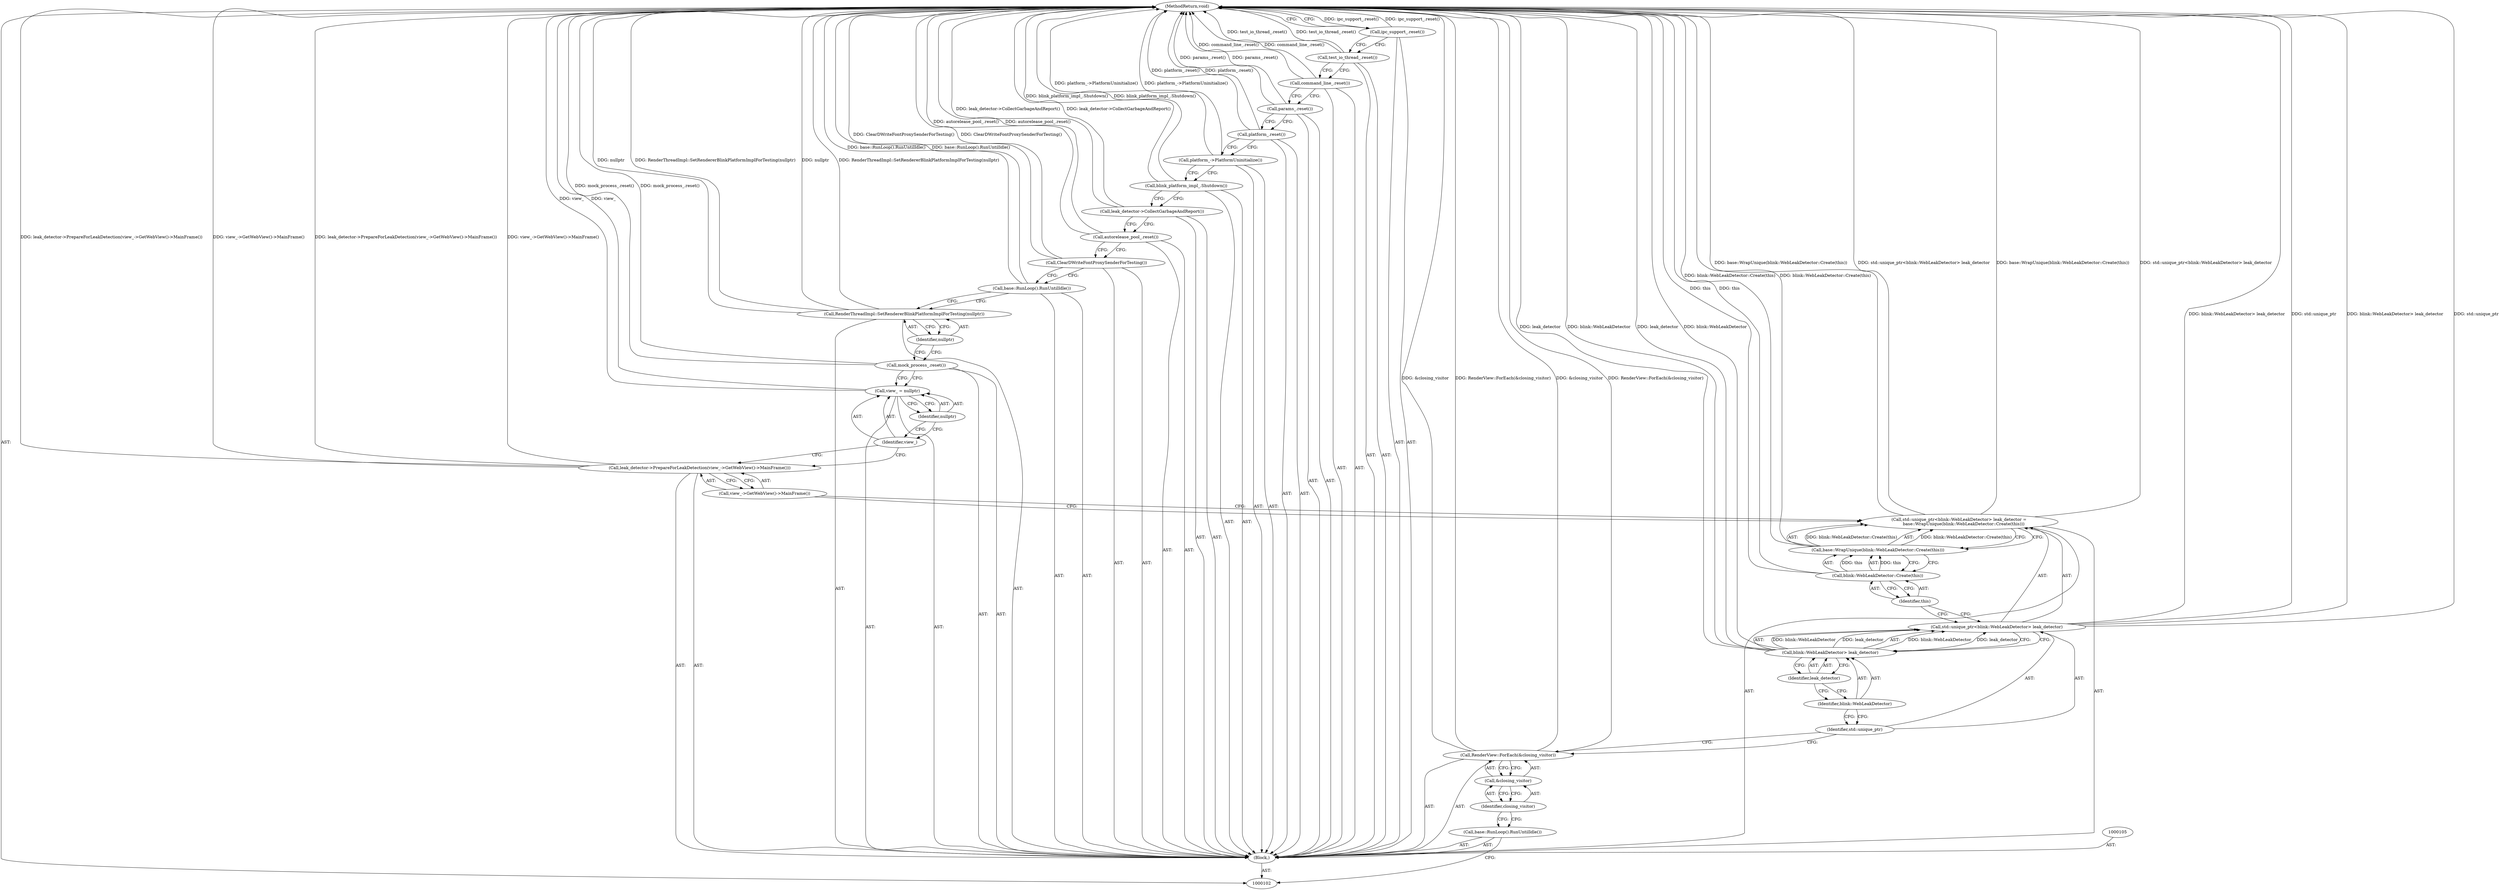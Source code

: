 digraph "0_Chrome_f197c1c2b441da15274e2c17a928d7760b0bb260" {
"1000137" [label="(MethodReturn,void)"];
"1000103" [label="(Block,)"];
"1000116" [label="(Call,blink::WebLeakDetector::Create(this))"];
"1000117" [label="(Identifier,this)"];
"1000115" [label="(Call,base::WrapUnique(blink::WebLeakDetector::Create(this)))"];
"1000118" [label="(Call,leak_detector->PrepareForLeakDetection(view_->GetWebView()->MainFrame()))"];
"1000119" [label="(Call,view_->GetWebView()->MainFrame())"];
"1000122" [label="(Identifier,nullptr)"];
"1000120" [label="(Call,view_ = nullptr)"];
"1000121" [label="(Identifier,view_)"];
"1000123" [label="(Call,mock_process_.reset())"];
"1000124" [label="(Call,RenderThreadImpl::SetRendererBlinkPlatformImplForTesting(nullptr))"];
"1000125" [label="(Identifier,nullptr)"];
"1000126" [label="(Call,base::RunLoop().RunUntilIdle())"];
"1000104" [label="(Call,base::RunLoop().RunUntilIdle())"];
"1000127" [label="(Call,ClearDWriteFontProxySenderForTesting())"];
"1000128" [label="(Call,autorelease_pool_.reset())"];
"1000129" [label="(Call,leak_detector->CollectGarbageAndReport())"];
"1000130" [label="(Call,blink_platform_impl_.Shutdown())"];
"1000131" [label="(Call,platform_->PlatformUninitialize())"];
"1000132" [label="(Call,platform_.reset())"];
"1000133" [label="(Call,params_.reset())"];
"1000134" [label="(Call,command_line_.reset())"];
"1000135" [label="(Call,test_io_thread_.reset())"];
"1000136" [label="(Call,ipc_support_.reset())"];
"1000106" [label="(Call,RenderView::ForEach(&closing_visitor))"];
"1000107" [label="(Call,&closing_visitor)"];
"1000108" [label="(Identifier,closing_visitor)"];
"1000112" [label="(Call,blink::WebLeakDetector> leak_detector)"];
"1000113" [label="(Identifier,blink::WebLeakDetector)"];
"1000109" [label="(Call,std::unique_ptr<blink::WebLeakDetector> leak_detector =\n       base::WrapUnique(blink::WebLeakDetector::Create(this)))"];
"1000110" [label="(Call,std::unique_ptr<blink::WebLeakDetector> leak_detector)"];
"1000111" [label="(Identifier,std::unique_ptr)"];
"1000114" [label="(Identifier,leak_detector)"];
"1000137" -> "1000102"  [label="AST: "];
"1000137" -> "1000136"  [label="CFG: "];
"1000116" -> "1000137"  [label="DDG: this"];
"1000124" -> "1000137"  [label="DDG: nullptr"];
"1000124" -> "1000137"  [label="DDG: RenderThreadImpl::SetRendererBlinkPlatformImplForTesting(nullptr)"];
"1000106" -> "1000137"  [label="DDG: &closing_visitor"];
"1000106" -> "1000137"  [label="DDG: RenderView::ForEach(&closing_visitor)"];
"1000112" -> "1000137"  [label="DDG: leak_detector"];
"1000112" -> "1000137"  [label="DDG: blink::WebLeakDetector"];
"1000127" -> "1000137"  [label="DDG: ClearDWriteFontProxySenderForTesting()"];
"1000118" -> "1000137"  [label="DDG: leak_detector->PrepareForLeakDetection(view_->GetWebView()->MainFrame())"];
"1000118" -> "1000137"  [label="DDG: view_->GetWebView()->MainFrame()"];
"1000136" -> "1000137"  [label="DDG: ipc_support_.reset()"];
"1000128" -> "1000137"  [label="DDG: autorelease_pool_.reset()"];
"1000130" -> "1000137"  [label="DDG: blink_platform_impl_.Shutdown()"];
"1000126" -> "1000137"  [label="DDG: base::RunLoop().RunUntilIdle()"];
"1000123" -> "1000137"  [label="DDG: mock_process_.reset()"];
"1000132" -> "1000137"  [label="DDG: platform_.reset()"];
"1000129" -> "1000137"  [label="DDG: leak_detector->CollectGarbageAndReport()"];
"1000134" -> "1000137"  [label="DDG: command_line_.reset()"];
"1000109" -> "1000137"  [label="DDG: base::WrapUnique(blink::WebLeakDetector::Create(this))"];
"1000109" -> "1000137"  [label="DDG: std::unique_ptr<blink::WebLeakDetector> leak_detector"];
"1000120" -> "1000137"  [label="DDG: view_"];
"1000133" -> "1000137"  [label="DDG: params_.reset()"];
"1000110" -> "1000137"  [label="DDG: blink::WebLeakDetector> leak_detector"];
"1000110" -> "1000137"  [label="DDG: std::unique_ptr"];
"1000135" -> "1000137"  [label="DDG: test_io_thread_.reset()"];
"1000115" -> "1000137"  [label="DDG: blink::WebLeakDetector::Create(this)"];
"1000131" -> "1000137"  [label="DDG: platform_->PlatformUninitialize()"];
"1000103" -> "1000102"  [label="AST: "];
"1000104" -> "1000103"  [label="AST: "];
"1000105" -> "1000103"  [label="AST: "];
"1000106" -> "1000103"  [label="AST: "];
"1000109" -> "1000103"  [label="AST: "];
"1000118" -> "1000103"  [label="AST: "];
"1000120" -> "1000103"  [label="AST: "];
"1000123" -> "1000103"  [label="AST: "];
"1000124" -> "1000103"  [label="AST: "];
"1000126" -> "1000103"  [label="AST: "];
"1000127" -> "1000103"  [label="AST: "];
"1000128" -> "1000103"  [label="AST: "];
"1000129" -> "1000103"  [label="AST: "];
"1000130" -> "1000103"  [label="AST: "];
"1000131" -> "1000103"  [label="AST: "];
"1000132" -> "1000103"  [label="AST: "];
"1000133" -> "1000103"  [label="AST: "];
"1000134" -> "1000103"  [label="AST: "];
"1000135" -> "1000103"  [label="AST: "];
"1000136" -> "1000103"  [label="AST: "];
"1000116" -> "1000115"  [label="AST: "];
"1000116" -> "1000117"  [label="CFG: "];
"1000117" -> "1000116"  [label="AST: "];
"1000115" -> "1000116"  [label="CFG: "];
"1000116" -> "1000137"  [label="DDG: this"];
"1000116" -> "1000115"  [label="DDG: this"];
"1000117" -> "1000116"  [label="AST: "];
"1000117" -> "1000110"  [label="CFG: "];
"1000116" -> "1000117"  [label="CFG: "];
"1000115" -> "1000109"  [label="AST: "];
"1000115" -> "1000116"  [label="CFG: "];
"1000116" -> "1000115"  [label="AST: "];
"1000109" -> "1000115"  [label="CFG: "];
"1000115" -> "1000137"  [label="DDG: blink::WebLeakDetector::Create(this)"];
"1000115" -> "1000109"  [label="DDG: blink::WebLeakDetector::Create(this)"];
"1000116" -> "1000115"  [label="DDG: this"];
"1000118" -> "1000103"  [label="AST: "];
"1000118" -> "1000119"  [label="CFG: "];
"1000119" -> "1000118"  [label="AST: "];
"1000121" -> "1000118"  [label="CFG: "];
"1000118" -> "1000137"  [label="DDG: leak_detector->PrepareForLeakDetection(view_->GetWebView()->MainFrame())"];
"1000118" -> "1000137"  [label="DDG: view_->GetWebView()->MainFrame()"];
"1000119" -> "1000118"  [label="AST: "];
"1000119" -> "1000109"  [label="CFG: "];
"1000118" -> "1000119"  [label="CFG: "];
"1000122" -> "1000120"  [label="AST: "];
"1000122" -> "1000121"  [label="CFG: "];
"1000120" -> "1000122"  [label="CFG: "];
"1000120" -> "1000103"  [label="AST: "];
"1000120" -> "1000122"  [label="CFG: "];
"1000121" -> "1000120"  [label="AST: "];
"1000122" -> "1000120"  [label="AST: "];
"1000123" -> "1000120"  [label="CFG: "];
"1000120" -> "1000137"  [label="DDG: view_"];
"1000121" -> "1000120"  [label="AST: "];
"1000121" -> "1000118"  [label="CFG: "];
"1000122" -> "1000121"  [label="CFG: "];
"1000123" -> "1000103"  [label="AST: "];
"1000123" -> "1000120"  [label="CFG: "];
"1000125" -> "1000123"  [label="CFG: "];
"1000123" -> "1000137"  [label="DDG: mock_process_.reset()"];
"1000124" -> "1000103"  [label="AST: "];
"1000124" -> "1000125"  [label="CFG: "];
"1000125" -> "1000124"  [label="AST: "];
"1000126" -> "1000124"  [label="CFG: "];
"1000124" -> "1000137"  [label="DDG: nullptr"];
"1000124" -> "1000137"  [label="DDG: RenderThreadImpl::SetRendererBlinkPlatformImplForTesting(nullptr)"];
"1000125" -> "1000124"  [label="AST: "];
"1000125" -> "1000123"  [label="CFG: "];
"1000124" -> "1000125"  [label="CFG: "];
"1000126" -> "1000103"  [label="AST: "];
"1000126" -> "1000124"  [label="CFG: "];
"1000127" -> "1000126"  [label="CFG: "];
"1000126" -> "1000137"  [label="DDG: base::RunLoop().RunUntilIdle()"];
"1000104" -> "1000103"  [label="AST: "];
"1000104" -> "1000102"  [label="CFG: "];
"1000108" -> "1000104"  [label="CFG: "];
"1000127" -> "1000103"  [label="AST: "];
"1000127" -> "1000126"  [label="CFG: "];
"1000128" -> "1000127"  [label="CFG: "];
"1000127" -> "1000137"  [label="DDG: ClearDWriteFontProxySenderForTesting()"];
"1000128" -> "1000103"  [label="AST: "];
"1000128" -> "1000127"  [label="CFG: "];
"1000129" -> "1000128"  [label="CFG: "];
"1000128" -> "1000137"  [label="DDG: autorelease_pool_.reset()"];
"1000129" -> "1000103"  [label="AST: "];
"1000129" -> "1000128"  [label="CFG: "];
"1000130" -> "1000129"  [label="CFG: "];
"1000129" -> "1000137"  [label="DDG: leak_detector->CollectGarbageAndReport()"];
"1000130" -> "1000103"  [label="AST: "];
"1000130" -> "1000129"  [label="CFG: "];
"1000131" -> "1000130"  [label="CFG: "];
"1000130" -> "1000137"  [label="DDG: blink_platform_impl_.Shutdown()"];
"1000131" -> "1000103"  [label="AST: "];
"1000131" -> "1000130"  [label="CFG: "];
"1000132" -> "1000131"  [label="CFG: "];
"1000131" -> "1000137"  [label="DDG: platform_->PlatformUninitialize()"];
"1000132" -> "1000103"  [label="AST: "];
"1000132" -> "1000131"  [label="CFG: "];
"1000133" -> "1000132"  [label="CFG: "];
"1000132" -> "1000137"  [label="DDG: platform_.reset()"];
"1000133" -> "1000103"  [label="AST: "];
"1000133" -> "1000132"  [label="CFG: "];
"1000134" -> "1000133"  [label="CFG: "];
"1000133" -> "1000137"  [label="DDG: params_.reset()"];
"1000134" -> "1000103"  [label="AST: "];
"1000134" -> "1000133"  [label="CFG: "];
"1000135" -> "1000134"  [label="CFG: "];
"1000134" -> "1000137"  [label="DDG: command_line_.reset()"];
"1000135" -> "1000103"  [label="AST: "];
"1000135" -> "1000134"  [label="CFG: "];
"1000136" -> "1000135"  [label="CFG: "];
"1000135" -> "1000137"  [label="DDG: test_io_thread_.reset()"];
"1000136" -> "1000103"  [label="AST: "];
"1000136" -> "1000135"  [label="CFG: "];
"1000137" -> "1000136"  [label="CFG: "];
"1000136" -> "1000137"  [label="DDG: ipc_support_.reset()"];
"1000106" -> "1000103"  [label="AST: "];
"1000106" -> "1000107"  [label="CFG: "];
"1000107" -> "1000106"  [label="AST: "];
"1000111" -> "1000106"  [label="CFG: "];
"1000106" -> "1000137"  [label="DDG: &closing_visitor"];
"1000106" -> "1000137"  [label="DDG: RenderView::ForEach(&closing_visitor)"];
"1000107" -> "1000106"  [label="AST: "];
"1000107" -> "1000108"  [label="CFG: "];
"1000108" -> "1000107"  [label="AST: "];
"1000106" -> "1000107"  [label="CFG: "];
"1000108" -> "1000107"  [label="AST: "];
"1000108" -> "1000104"  [label="CFG: "];
"1000107" -> "1000108"  [label="CFG: "];
"1000112" -> "1000110"  [label="AST: "];
"1000112" -> "1000114"  [label="CFG: "];
"1000113" -> "1000112"  [label="AST: "];
"1000114" -> "1000112"  [label="AST: "];
"1000110" -> "1000112"  [label="CFG: "];
"1000112" -> "1000137"  [label="DDG: leak_detector"];
"1000112" -> "1000137"  [label="DDG: blink::WebLeakDetector"];
"1000112" -> "1000110"  [label="DDG: blink::WebLeakDetector"];
"1000112" -> "1000110"  [label="DDG: leak_detector"];
"1000113" -> "1000112"  [label="AST: "];
"1000113" -> "1000111"  [label="CFG: "];
"1000114" -> "1000113"  [label="CFG: "];
"1000109" -> "1000103"  [label="AST: "];
"1000109" -> "1000115"  [label="CFG: "];
"1000110" -> "1000109"  [label="AST: "];
"1000115" -> "1000109"  [label="AST: "];
"1000119" -> "1000109"  [label="CFG: "];
"1000109" -> "1000137"  [label="DDG: base::WrapUnique(blink::WebLeakDetector::Create(this))"];
"1000109" -> "1000137"  [label="DDG: std::unique_ptr<blink::WebLeakDetector> leak_detector"];
"1000115" -> "1000109"  [label="DDG: blink::WebLeakDetector::Create(this)"];
"1000110" -> "1000109"  [label="AST: "];
"1000110" -> "1000112"  [label="CFG: "];
"1000111" -> "1000110"  [label="AST: "];
"1000112" -> "1000110"  [label="AST: "];
"1000117" -> "1000110"  [label="CFG: "];
"1000110" -> "1000137"  [label="DDG: blink::WebLeakDetector> leak_detector"];
"1000110" -> "1000137"  [label="DDG: std::unique_ptr"];
"1000112" -> "1000110"  [label="DDG: blink::WebLeakDetector"];
"1000112" -> "1000110"  [label="DDG: leak_detector"];
"1000111" -> "1000110"  [label="AST: "];
"1000111" -> "1000106"  [label="CFG: "];
"1000113" -> "1000111"  [label="CFG: "];
"1000114" -> "1000112"  [label="AST: "];
"1000114" -> "1000113"  [label="CFG: "];
"1000112" -> "1000114"  [label="CFG: "];
}
